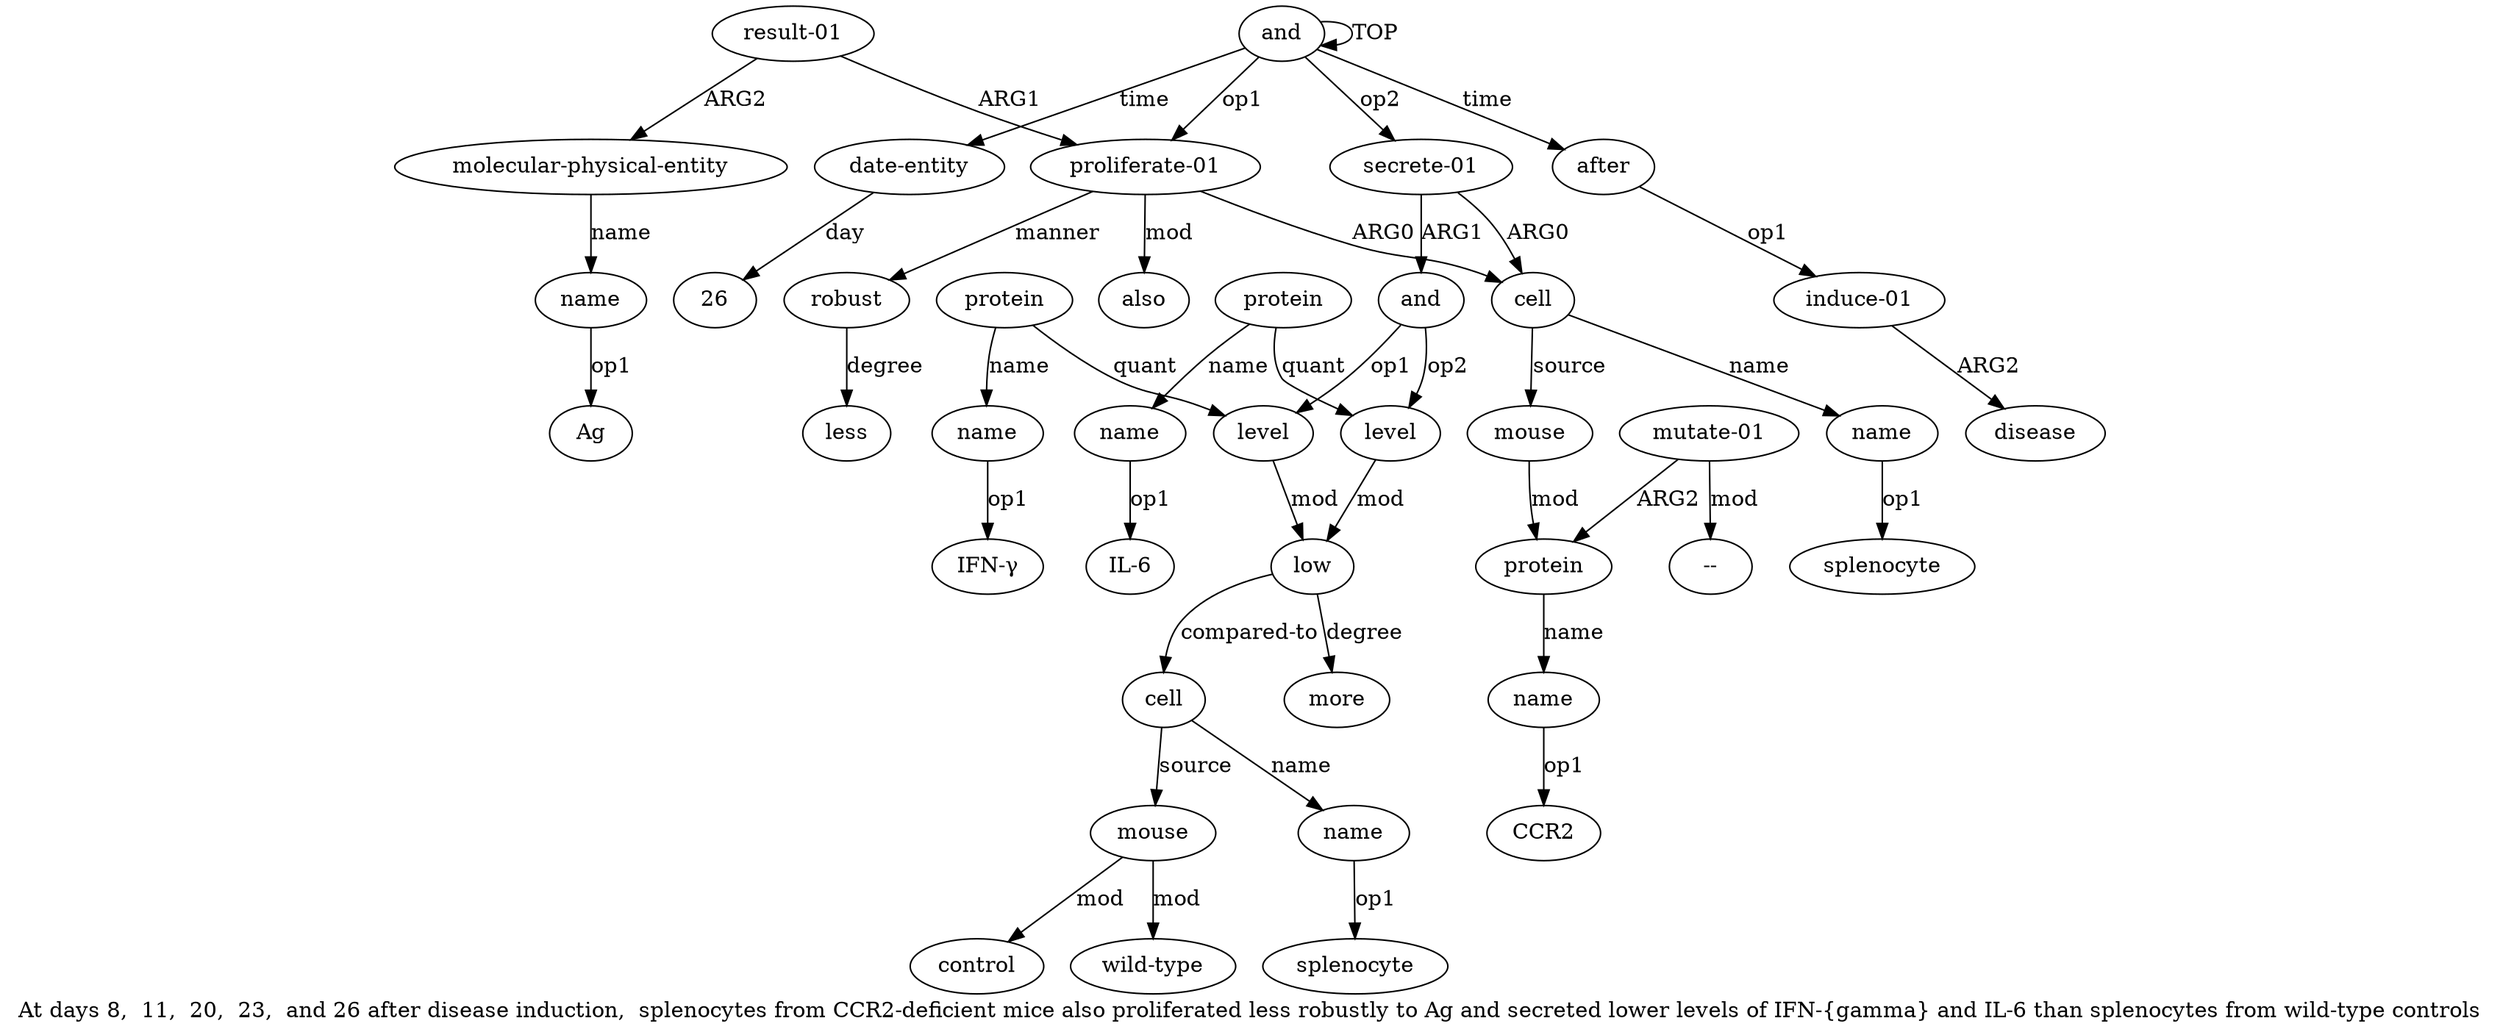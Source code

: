 digraph  {
	graph [label="At days 8,  11,  20,  23,  and 26 after disease induction,  splenocytes from CCR2-deficient mice also proliferated less robustly \
to Ag and secreted lower levels of IFN-{gamma} and IL-6 than splenocytes from wild-type controls"];
	node [label="\N"];
	a20	 [color=black,
		gold_ind=20,
		gold_label=more,
		label=more,
		test_ind=20,
		test_label=more];
	a21	 [color=black,
		gold_ind=21,
		gold_label=cell,
		label=cell,
		test_ind=21,
		test_label=cell];
	a22	 [color=black,
		gold_ind=22,
		gold_label=name,
		label=name,
		test_ind=22,
		test_label=name];
	a21 -> a22 [key=0,
	color=black,
	gold_label=name,
	label=name,
	test_label=name];
a23 [color=black,
	gold_ind=23,
	gold_label=mouse,
	label=mouse,
	test_ind=23,
	test_label=mouse];
a21 -> a23 [key=0,
color=black,
gold_label=source,
label=source,
test_label=source];
"a22 splenocyte" [color=black,
gold_ind=-1,
gold_label=splenocyte,
label=splenocyte,
test_ind=-1,
test_label=splenocyte];
a22 -> "a22 splenocyte" [key=0,
color=black,
gold_label=op1,
label=op1,
test_label=op1];
a24 [color=black,
gold_ind=24,
gold_label=control,
label=control,
test_ind=24,
test_label=control];
a23 -> a24 [key=0,
color=black,
gold_label=mod,
label=mod,
test_label=mod];
a25 [color=black,
gold_ind=25,
gold_label="wild-type",
label="wild-type",
test_ind=25,
test_label="wild-type"];
a23 -> a25 [key=0,
color=black,
gold_label=mod,
label=mod,
test_label=mod];
a26 [color=black,
gold_ind=26,
gold_label=level,
label=level,
test_ind=26,
test_label=level];
a19 [color=black,
gold_ind=19,
gold_label=low,
label=low,
test_ind=19,
test_label=low];
a26 -> a19 [key=0,
color=black,
gold_label=mod,
label=mod,
test_label=mod];
a27 [color=black,
gold_ind=27,
gold_label=protein,
label=protein,
test_ind=27,
test_label=protein];
a27 -> a26 [key=0,
color=black,
gold_label=quant,
label=quant,
test_label=quant];
a28 [color=black,
gold_ind=28,
gold_label=name,
label=name,
test_ind=28,
test_label=name];
a27 -> a28 [key=0,
color=black,
gold_label=name,
label=name,
test_label=name];
"a28 IL-6" [color=black,
gold_ind=-1,
gold_label="IL-6",
label="IL-6",
test_ind=-1,
test_label="IL-6"];
a28 -> "a28 IL-6" [key=0,
color=black,
gold_label=op1,
label=op1,
test_label=op1];
a29 [color=black,
gold_ind=29,
gold_label="date-entity",
label="date-entity",
test_ind=29,
test_label="date-entity"];
"a29 26" [color=black,
gold_ind=-1,
gold_label=26,
label=26,
test_ind=-1,
test_label=26];
a29 -> "a29 26" [key=0,
color=black,
gold_label=day,
label=day,
test_label=day];
a31 [color=black,
gold_ind=31,
gold_label="induce-01",
label="induce-01",
test_ind=31,
test_label="induce-01"];
a32 [color=black,
gold_ind=32,
gold_label=disease,
label=disease,
test_ind=32,
test_label=disease];
a31 -> a32 [key=0,
color=black,
gold_label=ARG2,
label=ARG2,
test_label=ARG2];
"a18 IFN-γ" [color=black,
gold_ind=-1,
gold_label="IFN-γ",
label="IFN-γ",
test_ind=-1,
test_label="IFN-γ"];
a30 [color=black,
gold_ind=30,
gold_label=after,
label=after,
test_ind=30,
test_label=after];
a30 -> a31 [key=0,
color=black,
gold_label=op1,
label=op1,
test_label=op1];
"a13 Ag" [color=black,
gold_ind=-1,
gold_label=Ag,
label=Ag,
test_ind=-1,
test_label=Ag];
"a3 splenocyte" [color=black,
gold_ind=-1,
gold_label=splenocyte,
label=splenocyte,
test_ind=-1,
test_label=splenocyte];
a15 [color=black,
gold_ind=15,
gold_label=and,
label=and,
test_ind=15,
test_label=and];
a15 -> a26 [key=0,
color=black,
gold_label=op2,
label=op2,
test_label=op2];
a16 [color=black,
gold_ind=16,
gold_label=level,
label=level,
test_ind=16,
test_label=level];
a15 -> a16 [key=0,
color=black,
gold_label=op1,
label=op1,
test_label=op1];
a14 [color=black,
gold_ind=14,
gold_label="secrete-01",
label="secrete-01",
test_ind=14,
test_label="secrete-01"];
a14 -> a15 [key=0,
color=black,
gold_label=ARG1,
label=ARG1,
test_label=ARG1];
a2 [color=black,
gold_ind=2,
gold_label=cell,
label=cell,
test_ind=2,
test_label=cell];
a14 -> a2 [key=0,
color=black,
gold_label=ARG0,
label=ARG0,
test_label=ARG0];
a17 [color=black,
gold_ind=17,
gold_label=protein,
label=protein,
test_ind=17,
test_label=protein];
a17 -> a16 [key=0,
color=black,
gold_label=quant,
label=quant,
test_label=quant];
a18 [color=black,
gold_ind=18,
gold_label=name,
label=name,
test_ind=18,
test_label=name];
a17 -> a18 [key=0,
color=black,
gold_label=name,
label=name,
test_label=name];
a16 -> a19 [key=0,
color=black,
gold_label=mod,
label=mod,
test_label=mod];
a11 [color=black,
gold_ind=11,
gold_label="result-01",
label="result-01",
test_ind=11,
test_label="result-01"];
a12 [color=black,
gold_ind=12,
gold_label="molecular-physical-entity",
label="molecular-physical-entity",
test_ind=12,
test_label="molecular-physical-entity"];
a11 -> a12 [key=0,
color=black,
gold_label=ARG2,
label=ARG2,
test_label=ARG2];
a1 [color=black,
gold_ind=1,
gold_label="proliferate-01",
label="proliferate-01",
test_ind=1,
test_label="proliferate-01"];
a11 -> a1 [key=0,
color=black,
gold_label=ARG1,
label=ARG1,
test_label=ARG1];
a10 [color=black,
gold_ind=10,
gold_label=also,
label=also,
test_ind=10,
test_label=also];
a13 [color=black,
gold_ind=13,
gold_label=name,
label=name,
test_ind=13,
test_label=name];
a13 -> "a13 Ag" [key=0,
color=black,
gold_label=op1,
label=op1,
test_label=op1];
a12 -> a13 [key=0,
color=black,
gold_label=name,
label=name,
test_label=name];
a19 -> a20 [key=0,
color=black,
gold_label=degree,
label=degree,
test_label=degree];
a19 -> a21 [key=0,
color=black,
gold_label="compared-to",
label="compared-to",
test_label="compared-to"];
a18 -> "a18 IFN-γ" [key=0,
color=black,
gold_label=op1,
label=op1,
test_label=op1];
a1 -> a10 [key=0,
color=black,
gold_label=mod,
label=mod,
test_label=mod];
a1 -> a2 [key=0,
color=black,
gold_label=ARG0,
label=ARG0,
test_label=ARG0];
a8 [color=black,
gold_ind=8,
gold_label=robust,
label=robust,
test_ind=8,
test_label=robust];
a1 -> a8 [key=0,
color=black,
gold_label=manner,
label=manner,
test_label=manner];
a0 [color=black,
gold_ind=0,
gold_label=and,
label=and,
test_ind=0,
test_label=and];
a0 -> a29 [key=0,
color=black,
gold_label=time,
label=time,
test_label=time];
a0 -> a30 [key=0,
color=black,
gold_label=time,
label=time,
test_label=time];
a0 -> a14 [key=0,
color=black,
gold_label=op2,
label=op2,
test_label=op2];
a0 -> a1 [key=0,
color=black,
gold_label=op1,
label=op1,
test_label=op1];
a0 -> a0 [key=0,
color=black,
gold_label=TOP,
label=TOP,
test_label=TOP];
a3 [color=black,
gold_ind=3,
gold_label=name,
label=name,
test_ind=3,
test_label=name];
a3 -> "a3 splenocyte" [key=0,
color=black,
gold_label=op1,
label=op1,
test_label=op1];
a2 -> a3 [key=0,
color=black,
gold_label=name,
label=name,
test_label=name];
a4 [color=black,
gold_ind=4,
gold_label=mouse,
label=mouse,
test_ind=4,
test_label=mouse];
a2 -> a4 [key=0,
color=black,
gold_label=source,
label=source,
test_label=source];
a5 [color=black,
gold_ind=5,
gold_label=protein,
label=protein,
test_ind=5,
test_label=protein];
a6 [color=black,
gold_ind=6,
gold_label=name,
label=name,
test_ind=6,
test_label=name];
a5 -> a6 [key=0,
color=black,
gold_label=name,
label=name,
test_label=name];
a4 -> a5 [key=0,
color=black,
gold_label=mod,
label=mod,
test_label=mod];
a7 [color=black,
gold_ind=7,
gold_label="mutate-01",
label="mutate-01",
test_ind=7,
test_label="mutate-01"];
a7 -> a5 [key=0,
color=black,
gold_label=ARG2,
label=ARG2,
test_label=ARG2];
"a7 --" [color=black,
gold_ind=-1,
gold_label="--",
label="--",
test_ind=-1,
test_label="--"];
a7 -> "a7 --" [key=0,
color=black,
gold_label=mod,
label=mod,
test_label=mod];
"a6 CCR2" [color=black,
gold_ind=-1,
gold_label=CCR2,
label=CCR2,
test_ind=-1,
test_label=CCR2];
a6 -> "a6 CCR2" [key=0,
color=black,
gold_label=op1,
label=op1,
test_label=op1];
a9 [color=black,
gold_ind=9,
gold_label=less,
label=less,
test_ind=9,
test_label=less];
a8 -> a9 [key=0,
color=black,
gold_label=degree,
label=degree,
test_label=degree];
}
